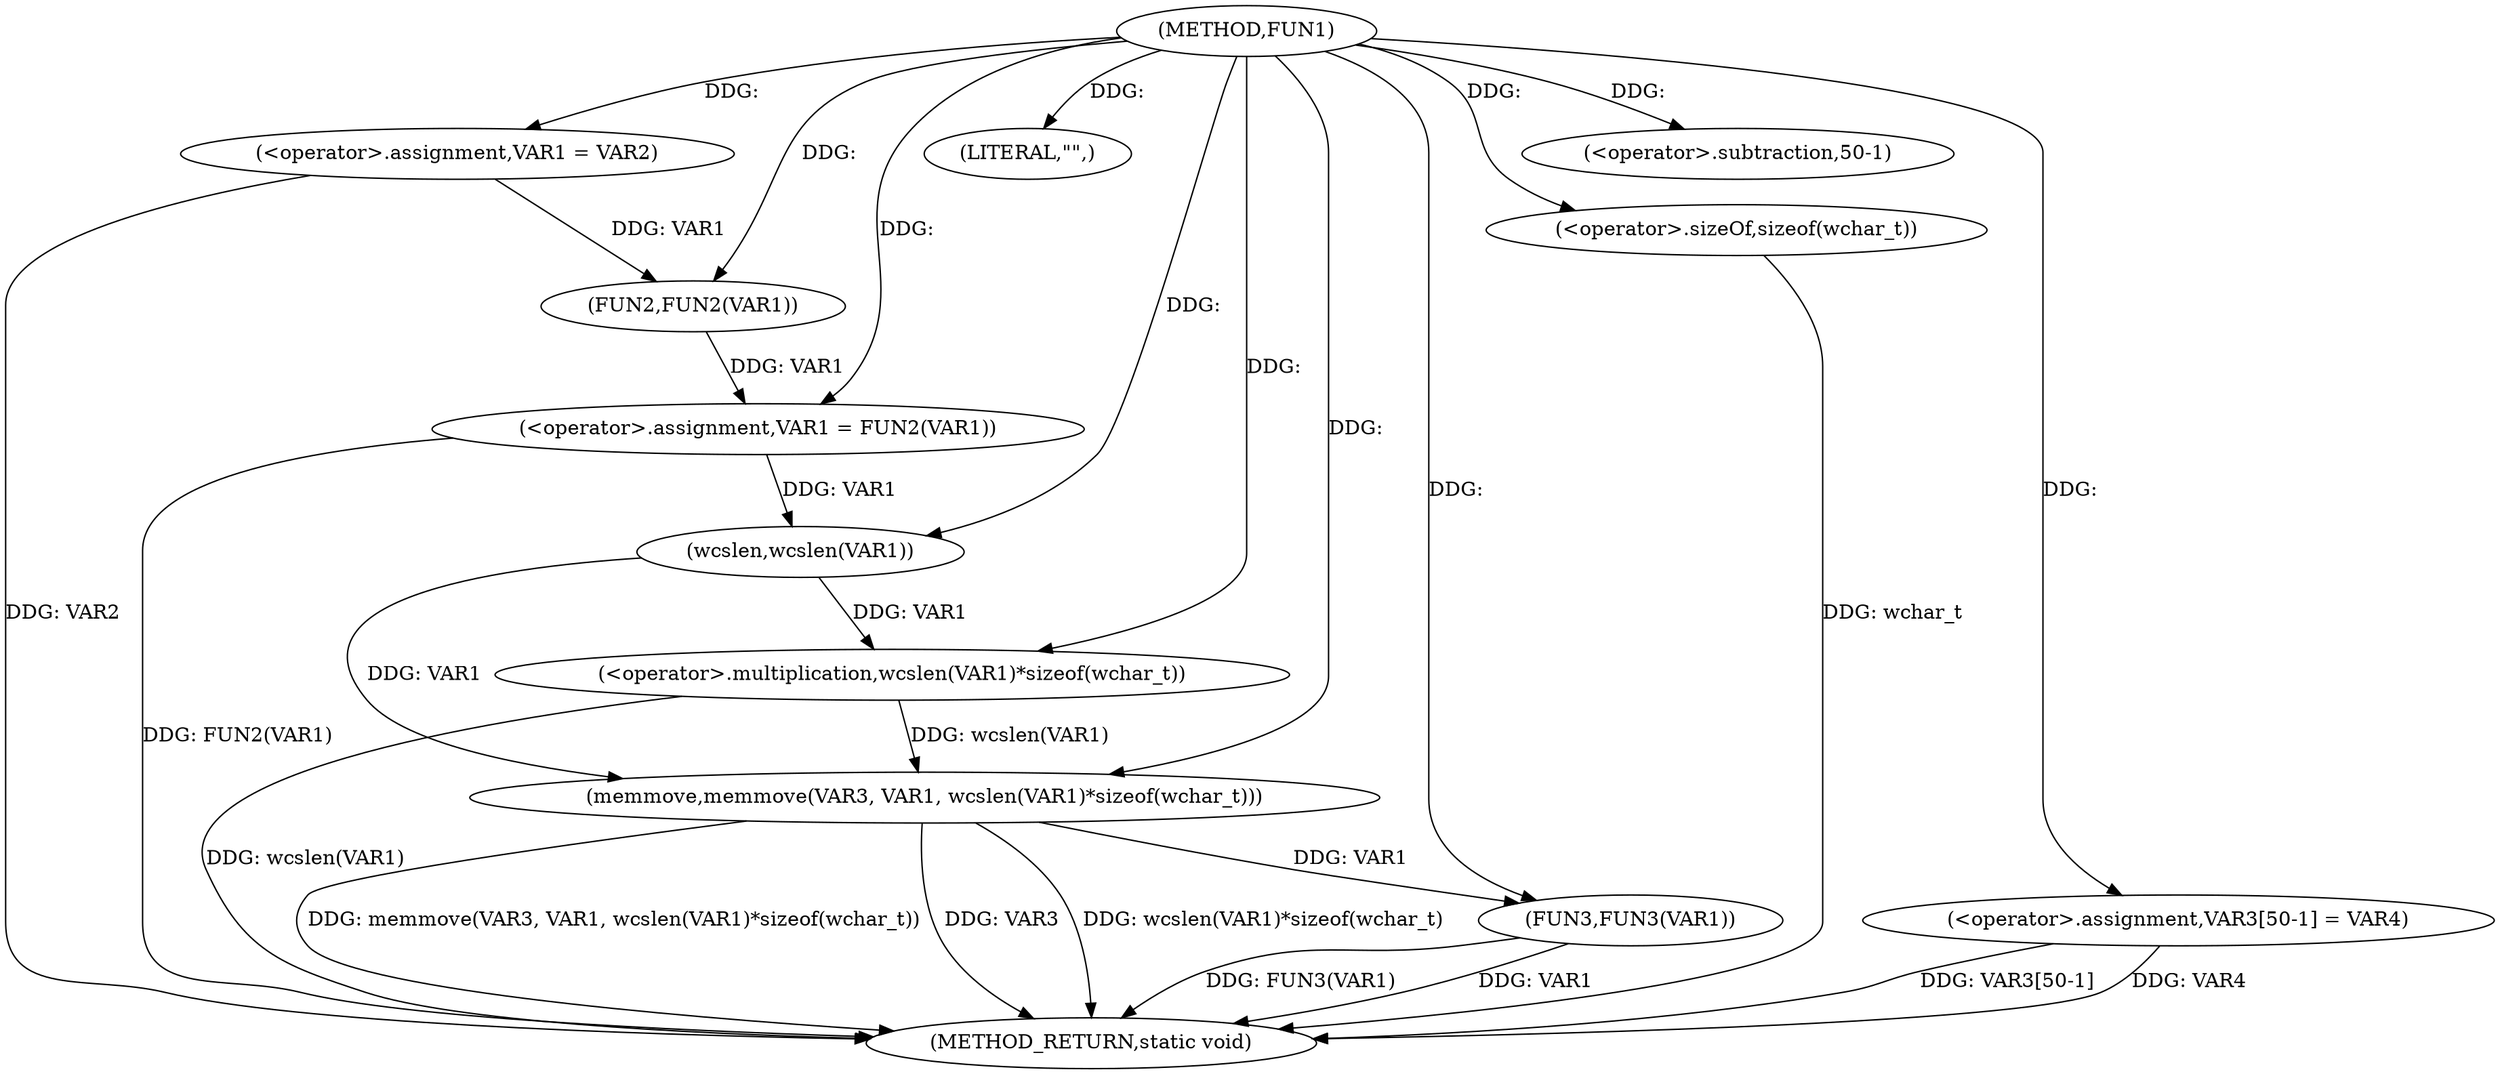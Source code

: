 digraph FUN1 {  
"1000100" [label = "(METHOD,FUN1)" ]
"1000130" [label = "(METHOD_RETURN,static void)" ]
"1000104" [label = "(<operator>.assignment,VAR1 = VAR2)" ]
"1000107" [label = "(<operator>.assignment,VAR1 = FUN2(VAR1))" ]
"1000109" [label = "(FUN2,FUN2(VAR1))" ]
"1000112" [label = "(LITERAL,\"\",)" ]
"1000113" [label = "(memmove,memmove(VAR3, VAR1, wcslen(VAR1)*sizeof(wchar_t)))" ]
"1000116" [label = "(<operator>.multiplication,wcslen(VAR1)*sizeof(wchar_t))" ]
"1000117" [label = "(wcslen,wcslen(VAR1))" ]
"1000119" [label = "(<operator>.sizeOf,sizeof(wchar_t))" ]
"1000121" [label = "(<operator>.assignment,VAR3[50-1] = VAR4)" ]
"1000124" [label = "(<operator>.subtraction,50-1)" ]
"1000128" [label = "(FUN3,FUN3(VAR1))" ]
  "1000116" -> "1000130"  [ label = "DDG: wcslen(VAR1)"] 
  "1000113" -> "1000130"  [ label = "DDG: VAR3"] 
  "1000128" -> "1000130"  [ label = "DDG: VAR1"] 
  "1000121" -> "1000130"  [ label = "DDG: VAR4"] 
  "1000121" -> "1000130"  [ label = "DDG: VAR3[50-1]"] 
  "1000128" -> "1000130"  [ label = "DDG: FUN3(VAR1)"] 
  "1000113" -> "1000130"  [ label = "DDG: wcslen(VAR1)*sizeof(wchar_t)"] 
  "1000113" -> "1000130"  [ label = "DDG: memmove(VAR3, VAR1, wcslen(VAR1)*sizeof(wchar_t))"] 
  "1000119" -> "1000130"  [ label = "DDG: wchar_t"] 
  "1000104" -> "1000130"  [ label = "DDG: VAR2"] 
  "1000107" -> "1000130"  [ label = "DDG: FUN2(VAR1)"] 
  "1000100" -> "1000104"  [ label = "DDG: "] 
  "1000109" -> "1000107"  [ label = "DDG: VAR1"] 
  "1000100" -> "1000107"  [ label = "DDG: "] 
  "1000104" -> "1000109"  [ label = "DDG: VAR1"] 
  "1000100" -> "1000109"  [ label = "DDG: "] 
  "1000100" -> "1000112"  [ label = "DDG: "] 
  "1000100" -> "1000113"  [ label = "DDG: "] 
  "1000117" -> "1000113"  [ label = "DDG: VAR1"] 
  "1000116" -> "1000113"  [ label = "DDG: wcslen(VAR1)"] 
  "1000117" -> "1000116"  [ label = "DDG: VAR1"] 
  "1000107" -> "1000117"  [ label = "DDG: VAR1"] 
  "1000100" -> "1000117"  [ label = "DDG: "] 
  "1000100" -> "1000116"  [ label = "DDG: "] 
  "1000100" -> "1000119"  [ label = "DDG: "] 
  "1000100" -> "1000121"  [ label = "DDG: "] 
  "1000100" -> "1000124"  [ label = "DDG: "] 
  "1000113" -> "1000128"  [ label = "DDG: VAR1"] 
  "1000100" -> "1000128"  [ label = "DDG: "] 
}
